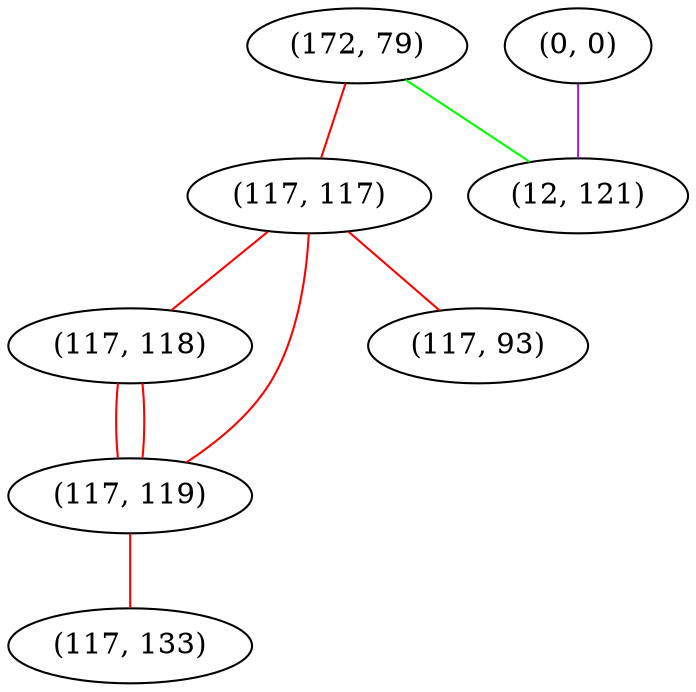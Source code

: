 graph "" {
"(172, 79)";
"(0, 0)";
"(117, 117)";
"(117, 118)";
"(117, 119)";
"(12, 121)";
"(117, 93)";
"(117, 133)";
"(172, 79)" -- "(12, 121)"  [color=green, key=0, weight=2];
"(172, 79)" -- "(117, 117)"  [color=red, key=0, weight=1];
"(0, 0)" -- "(12, 121)"  [color=purple, key=0, weight=4];
"(117, 117)" -- "(117, 118)"  [color=red, key=0, weight=1];
"(117, 117)" -- "(117, 119)"  [color=red, key=0, weight=1];
"(117, 117)" -- "(117, 93)"  [color=red, key=0, weight=1];
"(117, 118)" -- "(117, 119)"  [color=red, key=0, weight=1];
"(117, 118)" -- "(117, 119)"  [color=red, key=1, weight=1];
"(117, 119)" -- "(117, 133)"  [color=red, key=0, weight=1];
}
